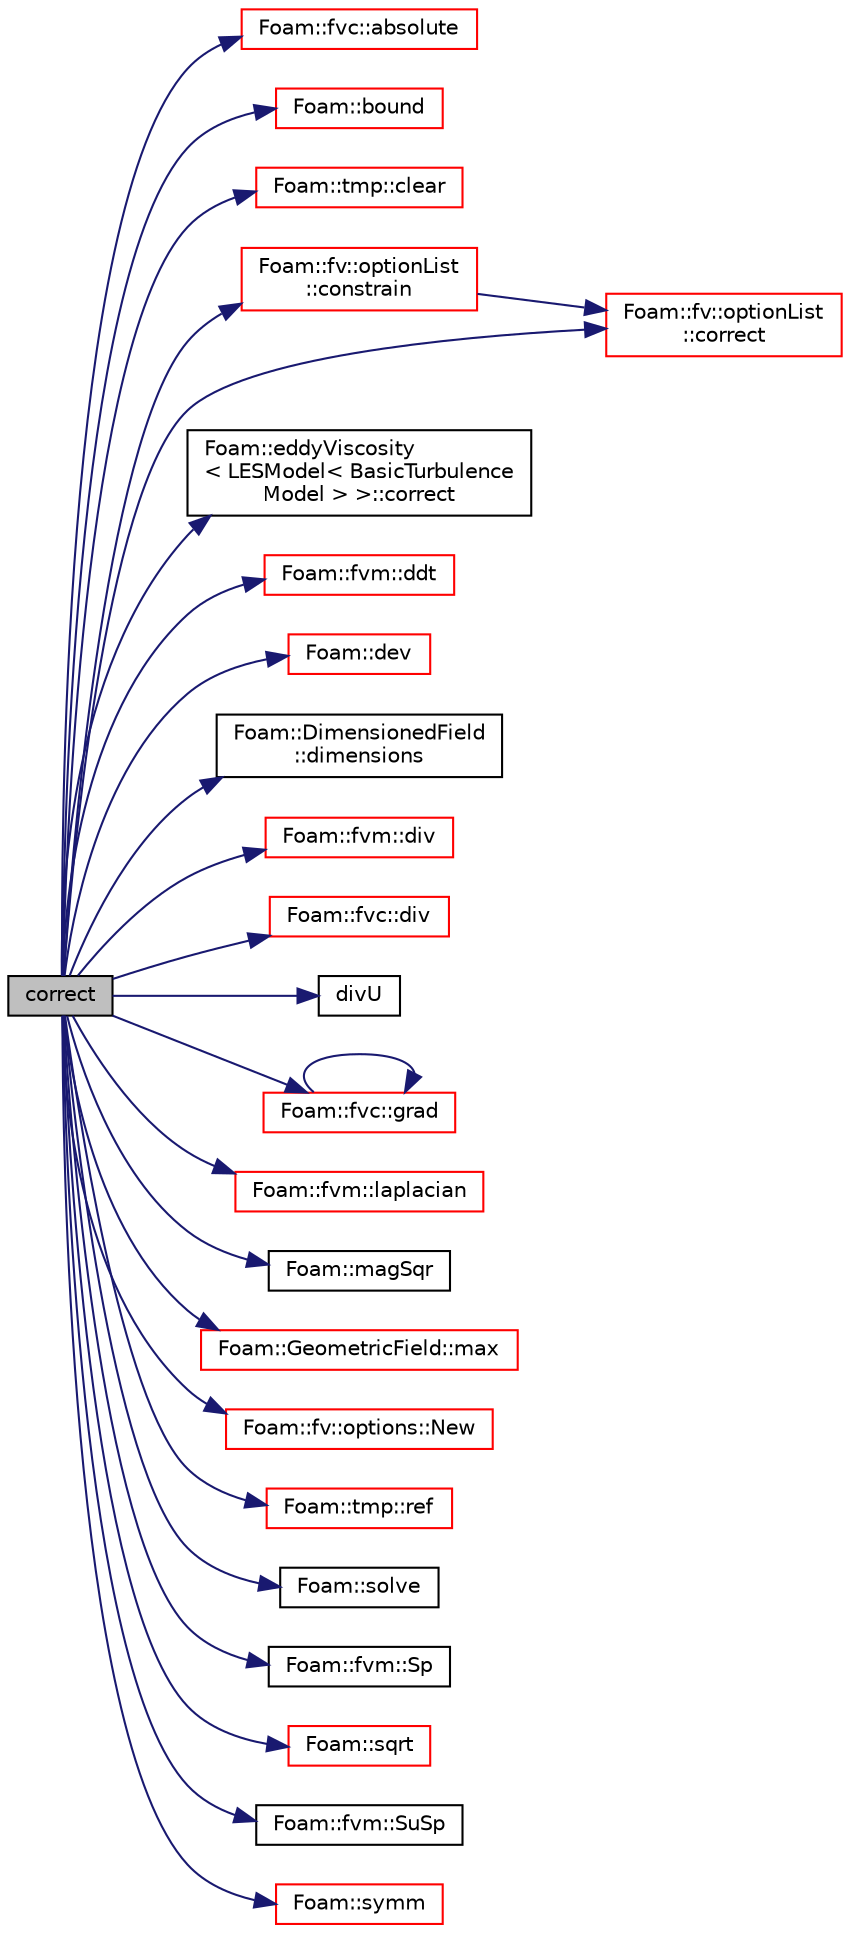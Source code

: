digraph "correct"
{
  bgcolor="transparent";
  edge [fontname="Helvetica",fontsize="10",labelfontname="Helvetica",labelfontsize="10"];
  node [fontname="Helvetica",fontsize="10",shape=record];
  rankdir="LR";
  Node1 [label="correct",height=0.2,width=0.4,color="black", fillcolor="grey75", style="filled", fontcolor="black"];
  Node1 -> Node2 [color="midnightblue",fontsize="10",style="solid",fontname="Helvetica"];
  Node2 [label="Foam::fvc::absolute",height=0.2,width=0.4,color="red",URL="$a10922.html#ad0e401d18e49e4db619881bf6671d8bf",tooltip="Return the given relative flux in absolute form. "];
  Node1 -> Node3 [color="midnightblue",fontsize="10",style="solid",fontname="Helvetica"];
  Node3 [label="Foam::bound",height=0.2,width=0.4,color="red",URL="$a10887.html#a334b2a2d0ce7997d360f7a018174a077",tooltip="Bound the given scalar field if it has gone unbounded. "];
  Node1 -> Node4 [color="midnightblue",fontsize="10",style="solid",fontname="Helvetica"];
  Node4 [label="Foam::tmp::clear",height=0.2,width=0.4,color="red",URL="$a02707.html#a5b0c20bea8c40bf73b3160cb1e0da350",tooltip="If object pointer points to valid object: "];
  Node1 -> Node5 [color="midnightblue",fontsize="10",style="solid",fontname="Helvetica"];
  Node5 [label="Foam::fv::optionList\l::constrain",height=0.2,width=0.4,color="red",URL="$a01756.html#ab41c286bca1d06f1df7ae33c4f45b1bd",tooltip="Apply constraints to equation. "];
  Node5 -> Node6 [color="midnightblue",fontsize="10",style="solid",fontname="Helvetica"];
  Node6 [label="Foam::fv::optionList\l::correct",height=0.2,width=0.4,color="red",URL="$a01756.html#ae3e6a795c3429c465e44e8953d47e34a",tooltip="Apply correction to field. "];
  Node1 -> Node7 [color="midnightblue",fontsize="10",style="solid",fontname="Helvetica"];
  Node7 [label="Foam::eddyViscosity\l\< LESModel\< BasicTurbulence\lModel \> \>::correct",height=0.2,width=0.4,color="black",URL="$a00615.html#aa4d8a8ca44f2b13f84ba64733f6e0252",tooltip="Solve the turbulence equations and correct the turbulence viscosity. "];
  Node1 -> Node6 [color="midnightblue",fontsize="10",style="solid",fontname="Helvetica"];
  Node1 -> Node8 [color="midnightblue",fontsize="10",style="solid",fontname="Helvetica"];
  Node8 [label="Foam::fvm::ddt",height=0.2,width=0.4,color="red",URL="$a10923.html#a2d88eca98ab69b84af7ddb96e35f5a44"];
  Node1 -> Node9 [color="midnightblue",fontsize="10",style="solid",fontname="Helvetica"];
  Node9 [label="Foam::dev",height=0.2,width=0.4,color="red",URL="$a10887.html#a042ede1d98e91923a7cc5e14e9f86854"];
  Node1 -> Node10 [color="midnightblue",fontsize="10",style="solid",fontname="Helvetica"];
  Node10 [label="Foam::DimensionedField\l::dimensions",height=0.2,width=0.4,color="black",URL="$a00535.html#a6098093e7de06370342a85cfae8b31f5",tooltip="Return dimensions. "];
  Node1 -> Node11 [color="midnightblue",fontsize="10",style="solid",fontname="Helvetica"];
  Node11 [label="Foam::fvm::div",height=0.2,width=0.4,color="red",URL="$a10923.html#a058dd4757c11ae656c8d576632b33d25"];
  Node1 -> Node12 [color="midnightblue",fontsize="10",style="solid",fontname="Helvetica"];
  Node12 [label="Foam::fvc::div",height=0.2,width=0.4,color="red",URL="$a10922.html#a585533948ad80abfe589d920c641f251"];
  Node1 -> Node13 [color="midnightblue",fontsize="10",style="solid",fontname="Helvetica"];
  Node13 [label="divU",height=0.2,width=0.4,color="black",URL="$a03402.html#a09bc63f3dad0c233d722b7374810ad3d"];
  Node1 -> Node14 [color="midnightblue",fontsize="10",style="solid",fontname="Helvetica"];
  Node14 [label="Foam::fvc::grad",height=0.2,width=0.4,color="red",URL="$a10922.html#a7c00ec90ecc15ed3005255e42c52827a"];
  Node14 -> Node14 [color="midnightblue",fontsize="10",style="solid",fontname="Helvetica"];
  Node1 -> Node15 [color="midnightblue",fontsize="10",style="solid",fontname="Helvetica"];
  Node15 [label="Foam::fvm::laplacian",height=0.2,width=0.4,color="red",URL="$a10923.html#a05679b154654e47e9f1e2fbd2bc0bae0"];
  Node1 -> Node16 [color="midnightblue",fontsize="10",style="solid",fontname="Helvetica"];
  Node16 [label="Foam::magSqr",height=0.2,width=0.4,color="black",URL="$a10887.html#ae6fff2c6981e6d9618aa5038e69def6e"];
  Node1 -> Node17 [color="midnightblue",fontsize="10",style="solid",fontname="Helvetica"];
  Node17 [label="Foam::GeometricField::max",height=0.2,width=0.4,color="red",URL="$a00930.html#a02f51609ede2ab447ff3511e01db1fc6"];
  Node1 -> Node18 [color="midnightblue",fontsize="10",style="solid",fontname="Helvetica"];
  Node18 [label="Foam::fv::options::New",height=0.2,width=0.4,color="red",URL="$a01757.html#a616ee355e53d26b92cf6a39d39f5c594",tooltip="Construct fvOptions and register to datbase if not present. "];
  Node1 -> Node19 [color="midnightblue",fontsize="10",style="solid",fontname="Helvetica"];
  Node19 [label="Foam::tmp::ref",height=0.2,width=0.4,color="red",URL="$a02707.html#af16202cc9b8e931206cfceb8d9779bb2",tooltip="Return non-const reference or generate a fatal error. "];
  Node1 -> Node20 [color="midnightblue",fontsize="10",style="solid",fontname="Helvetica"];
  Node20 [label="Foam::solve",height=0.2,width=0.4,color="black",URL="$a10887.html#a8d0243cca6dbaab978da0126875aa319",tooltip="Solve returning the solution statistics given convergence tolerance. "];
  Node1 -> Node21 [color="midnightblue",fontsize="10",style="solid",fontname="Helvetica"];
  Node21 [label="Foam::fvm::Sp",height=0.2,width=0.4,color="black",URL="$a10923.html#a67e0938495ebeac7ad57361957720554"];
  Node1 -> Node22 [color="midnightblue",fontsize="10",style="solid",fontname="Helvetica"];
  Node22 [label="Foam::sqrt",height=0.2,width=0.4,color="red",URL="$a10887.html#a8616bd62eebf2342a80222fecb1bda71"];
  Node1 -> Node23 [color="midnightblue",fontsize="10",style="solid",fontname="Helvetica"];
  Node23 [label="Foam::fvm::SuSp",height=0.2,width=0.4,color="black",URL="$a10923.html#afbc5644dc62f3adaff3848482484e0a6"];
  Node1 -> Node24 [color="midnightblue",fontsize="10",style="solid",fontname="Helvetica"];
  Node24 [label="Foam::symm",height=0.2,width=0.4,color="red",URL="$a10887.html#a112755faabb5ff081d7a25a936a1d3c4"];
}
